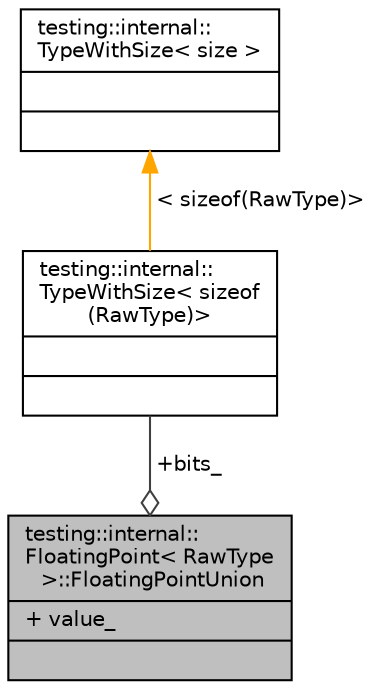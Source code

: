 digraph "testing::internal::FloatingPoint&lt; RawType &gt;::FloatingPointUnion"
{
 // INTERACTIVE_SVG=YES
 // LATEX_PDF_SIZE
  edge [fontname="Helvetica",fontsize="10",labelfontname="Helvetica",labelfontsize="10"];
  node [fontname="Helvetica",fontsize="10",shape=record];
  Node1 [label="{testing::internal::\lFloatingPoint\< RawType\l \>::FloatingPointUnion\n|+ value_\l|}",height=0.2,width=0.4,color="black", fillcolor="grey75", style="filled", fontcolor="black",tooltip=" "];
  Node2 -> Node1 [color="grey25",fontsize="10",style="solid",label=" +bits_" ,arrowhead="odiamond",fontname="Helvetica"];
  Node2 [label="{testing::internal::\lTypeWithSize\< sizeof\l(RawType)\>\n||}",height=0.2,width=0.4,color="black", fillcolor="white", style="filled",URL="$d9/d5d/classtesting_1_1internal_1_1_type_with_size.html",tooltip=" "];
  Node3 -> Node2 [dir="back",color="orange",fontsize="10",style="solid",label=" \< sizeof(RawType)\>" ,fontname="Helvetica"];
  Node3 [label="{testing::internal::\lTypeWithSize\< size \>\n||}",height=0.2,width=0.4,color="black", fillcolor="white", style="filled",URL="$d9/d5d/classtesting_1_1internal_1_1_type_with_size.html",tooltip=" "];
}
